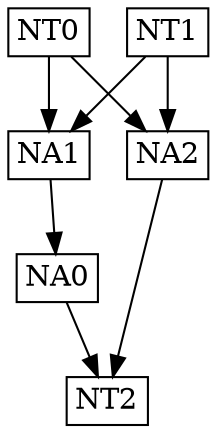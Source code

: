 digraph G{
rankdir=TB;
node [shape=rectangle, style="argument", width=0, height=0, margin=0.05];
edge [lblstyle="xshift=-6"];
NA0 [texlbl="\begin{tabular}{c}2 \\\hline -5\end{tabular}"];
NA1 [texlbl="\begin{tabular}{c}1 \\3 \\-4 \\\hline 2\end{tabular}"];
NA2 [texlbl="\begin{tabular}{c}-3 \\-1 \\\hline 5\end{tabular}"];
NT0 [texlbl="1"];
NT1 [texlbl="3"];
NT2 [texlbl="5"];
NA0 -> NT2 [style ="attack"];
NA1 -> NA0 [style ="support"];
NA2 -> NT2 [style ="support"];
NT0 -> NA1 [style ="support"];
NT0 -> NA2 [style ="attack"];
NT1 -> NA1 [style ="support"];
NT1 -> NA2 [style ="attack"];
}